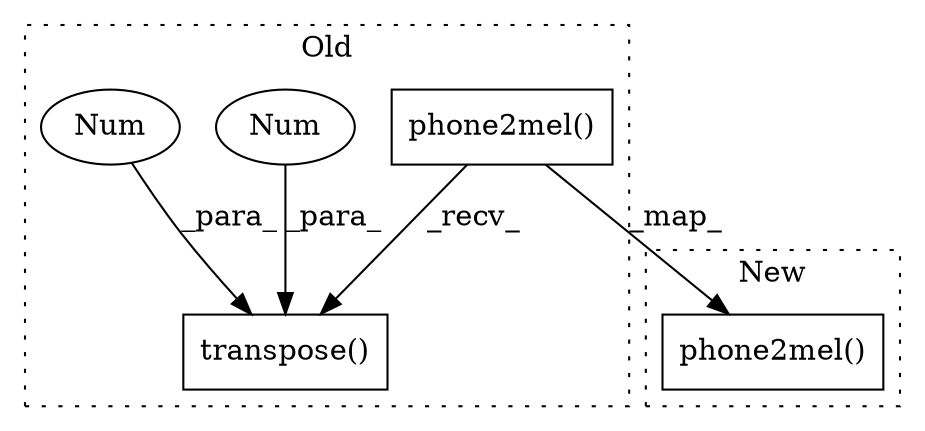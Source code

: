 digraph G {
subgraph cluster0 {
1 [label="phone2mel()" a="75" s="1635,1656" l="15,43" shape="box"];
3 [label="transpose()" a="75" s="1635,1714" l="75,1" shape="box"];
4 [label="Num" a="76" s="1710" l="1" shape="ellipse"];
5 [label="Num" a="76" s="1713" l="1" shape="ellipse"];
label = "Old";
style="dotted";
}
subgraph cluster1 {
2 [label="phone2mel()" a="75" s="1661,1682" l="15,78" shape="box"];
label = "New";
style="dotted";
}
1 -> 2 [label="_map_"];
1 -> 3 [label="_recv_"];
4 -> 3 [label="_para_"];
5 -> 3 [label="_para_"];
}